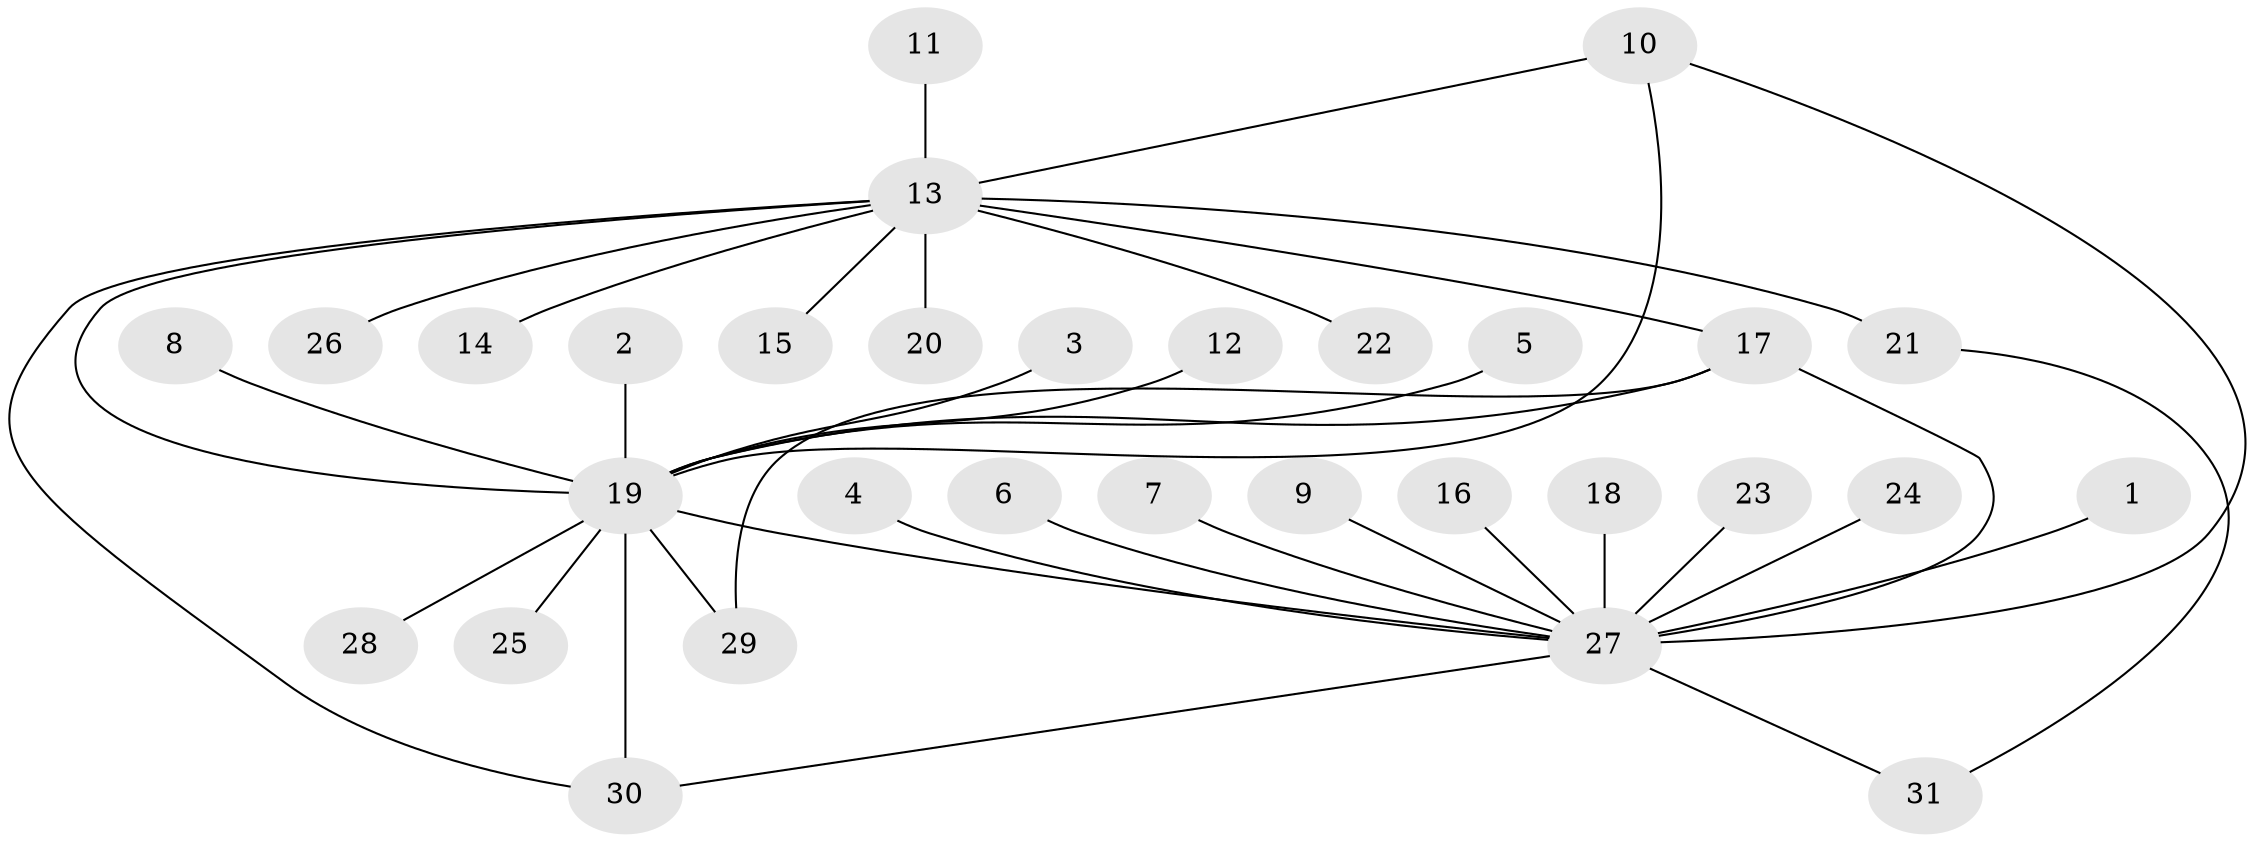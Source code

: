 // original degree distribution, {1: 0.5483870967741935, 20: 0.016129032258064516, 13: 0.016129032258064516, 5: 0.04838709677419355, 9: 0.016129032258064516, 14: 0.016129032258064516, 2: 0.1774193548387097, 3: 0.11290322580645161, 4: 0.04838709677419355}
// Generated by graph-tools (version 1.1) at 2025/49/03/09/25 03:49:56]
// undirected, 31 vertices, 38 edges
graph export_dot {
graph [start="1"]
  node [color=gray90,style=filled];
  1;
  2;
  3;
  4;
  5;
  6;
  7;
  8;
  9;
  10;
  11;
  12;
  13;
  14;
  15;
  16;
  17;
  18;
  19;
  20;
  21;
  22;
  23;
  24;
  25;
  26;
  27;
  28;
  29;
  30;
  31;
  1 -- 27 [weight=1.0];
  2 -- 19 [weight=1.0];
  3 -- 19 [weight=1.0];
  4 -- 27 [weight=1.0];
  5 -- 19 [weight=1.0];
  6 -- 27 [weight=1.0];
  7 -- 27 [weight=1.0];
  8 -- 19 [weight=1.0];
  9 -- 27 [weight=1.0];
  10 -- 13 [weight=1.0];
  10 -- 19 [weight=1.0];
  10 -- 27 [weight=1.0];
  11 -- 13 [weight=1.0];
  12 -- 19 [weight=1.0];
  13 -- 14 [weight=1.0];
  13 -- 15 [weight=1.0];
  13 -- 17 [weight=1.0];
  13 -- 19 [weight=1.0];
  13 -- 20 [weight=1.0];
  13 -- 21 [weight=2.0];
  13 -- 22 [weight=1.0];
  13 -- 26 [weight=1.0];
  13 -- 30 [weight=1.0];
  16 -- 27 [weight=1.0];
  17 -- 19 [weight=1.0];
  17 -- 27 [weight=1.0];
  17 -- 29 [weight=1.0];
  18 -- 27 [weight=3.0];
  19 -- 25 [weight=1.0];
  19 -- 27 [weight=2.0];
  19 -- 28 [weight=1.0];
  19 -- 29 [weight=3.0];
  19 -- 30 [weight=1.0];
  21 -- 31 [weight=1.0];
  23 -- 27 [weight=1.0];
  24 -- 27 [weight=1.0];
  27 -- 30 [weight=1.0];
  27 -- 31 [weight=1.0];
}
